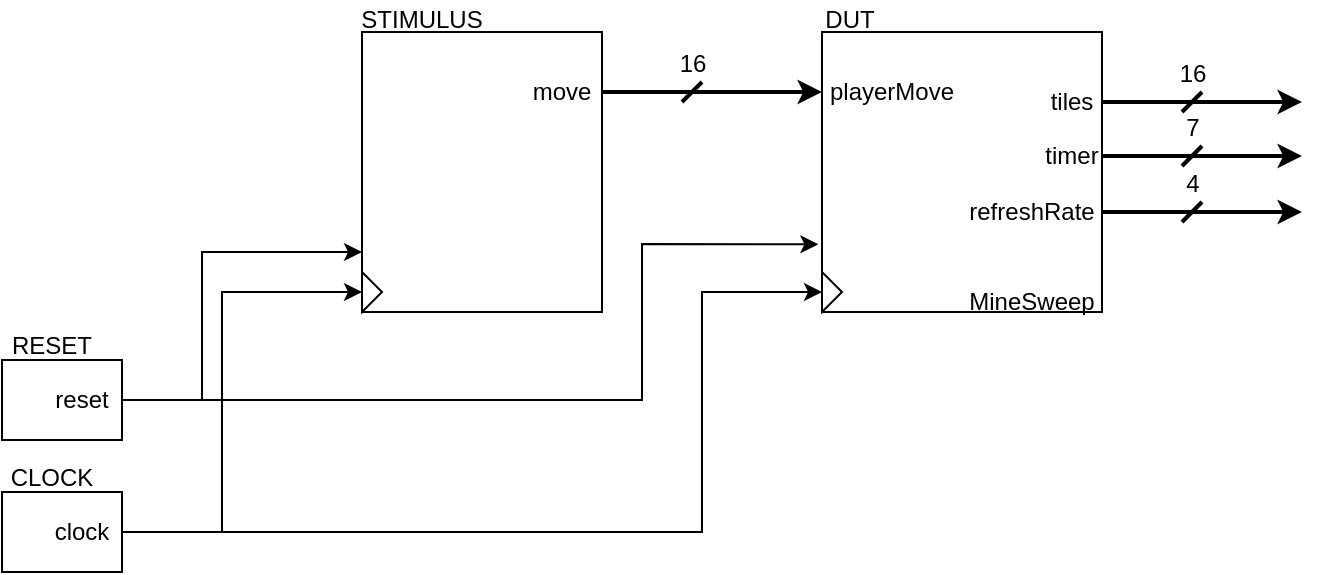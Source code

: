 <mxfile>
    <diagram id="NEm1ySskwOPiRhlZ9esV" name="Page-1">
        <mxGraphModel dx="1551" dy="1113" grid="1" gridSize="10" guides="1" tooltips="1" connect="1" arrows="1" fold="1" page="1" pageScale="1" pageWidth="1169" pageHeight="827" math="0" shadow="0">
            <root>
                <mxCell id="0"/>
                <mxCell id="1" parent="0"/>
                <mxCell id="2" value="" style="externalPins=0;recursiveResize=0;shadow=0;dashed=0;align=center;html=1;strokeWidth=1;shape=mxgraph.rtl.abstract.entity;container=1;collapsible=0;kind=sequential;drawPins=0;left=3;right=2;bottom=0;top=0;" vertex="1" parent="1">
                    <mxGeometry x="670" y="287" width="140" height="140" as="geometry"/>
                </mxCell>
                <mxCell id="11" value="playerMove" style="text;html=1;strokeColor=none;fillColor=none;align=center;verticalAlign=middle;whiteSpace=wrap;rounded=0;" vertex="1" parent="2">
                    <mxGeometry y="20" width="70" height="20" as="geometry"/>
                </mxCell>
                <mxCell id="15" value="" style="triangle;whiteSpace=wrap;html=1;" vertex="1" parent="2">
                    <mxGeometry y="120" width="10" height="20" as="geometry"/>
                </mxCell>
                <mxCell id="24" value="tiles" style="text;html=1;strokeColor=none;fillColor=none;align=center;verticalAlign=middle;whiteSpace=wrap;rounded=0;" vertex="1" parent="2">
                    <mxGeometry x="110" y="30" width="30" height="10" as="geometry"/>
                </mxCell>
                <mxCell id="23" value="timer" style="text;html=1;strokeColor=none;fillColor=none;align=center;verticalAlign=middle;whiteSpace=wrap;rounded=0;" vertex="1" parent="2">
                    <mxGeometry x="110" y="52" width="30" height="20" as="geometry"/>
                </mxCell>
                <mxCell id="25" value="refreshRate" style="text;html=1;strokeColor=none;fillColor=none;align=center;verticalAlign=middle;whiteSpace=wrap;rounded=0;" vertex="1" parent="2">
                    <mxGeometry x="70" y="80" width="70" height="20" as="geometry"/>
                </mxCell>
                <mxCell id="35" value="DUT" style="text;html=1;strokeColor=none;fillColor=none;align=center;verticalAlign=middle;whiteSpace=wrap;rounded=0;strokeWidth=2;" vertex="1" parent="2">
                    <mxGeometry x="-6" y="-16" width="40" height="20" as="geometry"/>
                </mxCell>
                <mxCell id="36" value="MineSweep" style="text;html=1;strokeColor=none;fillColor=none;align=center;verticalAlign=middle;whiteSpace=wrap;rounded=0;strokeWidth=2;" vertex="1" parent="2">
                    <mxGeometry x="70" y="130" width="70" height="10" as="geometry"/>
                </mxCell>
                <mxCell id="3" value="" style="externalPins=0;recursiveResize=0;shadow=0;dashed=0;align=center;html=1;strokeWidth=1;shape=mxgraph.rtl.abstract.entity;container=1;collapsible=0;kind=sequential;drawPins=0;left=3;right=2;bottom=0;top=0;" vertex="1" parent="1">
                    <mxGeometry x="440" y="287" width="120" height="140" as="geometry"/>
                </mxCell>
                <mxCell id="14" value="" style="triangle;whiteSpace=wrap;html=1;" vertex="1" parent="3">
                    <mxGeometry y="120" width="10" height="20" as="geometry"/>
                </mxCell>
                <mxCell id="38" value="move" style="text;html=1;strokeColor=none;fillColor=none;align=center;verticalAlign=middle;whiteSpace=wrap;rounded=0;strokeWidth=2;" vertex="1" parent="3">
                    <mxGeometry x="80" y="26" width="40" height="8" as="geometry"/>
                </mxCell>
                <mxCell id="19" style="edgeStyle=none;rounded=0;html=1;exitX=0;exitY=0;exitDx=60;exitDy=20;exitPerimeter=0;entryX=0;entryY=0.786;entryDx=0;entryDy=0;entryPerimeter=0;" edge="1" parent="1" source="4" target="3">
                    <mxGeometry relative="1" as="geometry">
                        <Array as="points">
                            <mxPoint x="360" y="471"/>
                            <mxPoint x="360" y="397"/>
                        </Array>
                    </mxGeometry>
                </mxCell>
                <mxCell id="20" style="edgeStyle=none;rounded=0;html=1;exitX=0;exitY=0;exitDx=60;exitDy=20;exitPerimeter=0;entryX=-0.013;entryY=0.758;entryDx=0;entryDy=0;entryPerimeter=0;" edge="1" parent="1" source="4" target="2">
                    <mxGeometry relative="1" as="geometry">
                        <Array as="points">
                            <mxPoint x="580" y="471"/>
                            <mxPoint x="580" y="393"/>
                        </Array>
                    </mxGeometry>
                </mxCell>
                <mxCell id="4" value="" style="externalPins=0;recursiveResize=0;shadow=0;dashed=0;align=center;html=1;strokeWidth=1;shape=mxgraph.rtl.abstract.entity;container=1;collapsible=0;kind=sequential;drawPins=0;left=3;right=2;bottom=0;top=0;" vertex="1" parent="1">
                    <mxGeometry x="260" y="451" width="60" height="40" as="geometry"/>
                </mxCell>
                <mxCell id="21" value="reset" style="text;html=1;strokeColor=none;fillColor=none;align=center;verticalAlign=middle;whiteSpace=wrap;rounded=0;" vertex="1" parent="4">
                    <mxGeometry x="20" y="15" width="40" height="10" as="geometry"/>
                </mxCell>
                <mxCell id="16" style="edgeStyle=none;html=1;exitX=0;exitY=0;exitDx=60;exitDy=20;exitPerimeter=0;entryX=0;entryY=0.5;entryDx=0;entryDy=0;rounded=0;" edge="1" parent="1" source="6" target="14">
                    <mxGeometry relative="1" as="geometry">
                        <Array as="points">
                            <mxPoint x="370" y="537"/>
                            <mxPoint x="370" y="417"/>
                        </Array>
                    </mxGeometry>
                </mxCell>
                <mxCell id="17" style="edgeStyle=none;html=1;exitX=0;exitY=0;exitDx=60;exitDy=20;exitPerimeter=0;entryX=0;entryY=0.5;entryDx=0;entryDy=0;rounded=0;" edge="1" parent="1" source="6" target="15">
                    <mxGeometry relative="1" as="geometry">
                        <Array as="points">
                            <mxPoint x="610" y="537"/>
                            <mxPoint x="610" y="417"/>
                        </Array>
                    </mxGeometry>
                </mxCell>
                <mxCell id="6" value="" style="externalPins=0;recursiveResize=0;shadow=0;dashed=0;align=center;html=1;strokeWidth=1;shape=mxgraph.rtl.abstract.entity;container=1;collapsible=0;kind=sequential;drawPins=0;left=3;right=2;bottom=0;top=0;" vertex="1" parent="1">
                    <mxGeometry x="260" y="517" width="60" height="40" as="geometry"/>
                </mxCell>
                <mxCell id="22" value="clock" style="text;html=1;strokeColor=none;fillColor=none;align=center;verticalAlign=middle;whiteSpace=wrap;rounded=0;" vertex="1" parent="6">
                    <mxGeometry x="20" y="15" width="40" height="10" as="geometry"/>
                </mxCell>
                <mxCell id="7" value="" style="endArrow=classic;html=1;entryX=0;entryY=0.5;entryDx=0;entryDy=0;strokeWidth=2;" edge="1" parent="1" target="11">
                    <mxGeometry width="50" height="50" relative="1" as="geometry">
                        <mxPoint x="560" y="317" as="sourcePoint"/>
                        <mxPoint x="710" y="377" as="targetPoint"/>
                    </mxGeometry>
                </mxCell>
                <mxCell id="12" value="CLOCK" style="text;html=1;strokeColor=none;fillColor=none;align=center;verticalAlign=middle;whiteSpace=wrap;rounded=0;" vertex="1" parent="1">
                    <mxGeometry x="260" y="495" width="50" height="30" as="geometry"/>
                </mxCell>
                <mxCell id="18" value="RESET" style="text;html=1;strokeColor=none;fillColor=none;align=center;verticalAlign=middle;whiteSpace=wrap;rounded=0;" vertex="1" parent="1">
                    <mxGeometry x="260" y="434" width="50" height="20" as="geometry"/>
                </mxCell>
                <mxCell id="26" value="" style="endArrow=classic;html=1;rounded=0;exitX=1;exitY=0.5;exitDx=0;exitDy=0;strokeWidth=2;" edge="1" parent="1" source="24">
                    <mxGeometry width="50" height="50" relative="1" as="geometry">
                        <mxPoint x="830" y="377" as="sourcePoint"/>
                        <mxPoint x="910" y="322" as="targetPoint"/>
                    </mxGeometry>
                </mxCell>
                <mxCell id="27" value="" style="endArrow=classic;html=1;rounded=0;exitX=1;exitY=0.5;exitDx=0;exitDy=0;strokeWidth=2;" edge="1" parent="1" source="23">
                    <mxGeometry width="50" height="50" relative="1" as="geometry">
                        <mxPoint x="830" y="347.0" as="sourcePoint"/>
                        <mxPoint x="910" y="349" as="targetPoint"/>
                    </mxGeometry>
                </mxCell>
                <mxCell id="28" value="" style="endArrow=classic;html=1;rounded=0;exitX=1;exitY=0.5;exitDx=0;exitDy=0;strokeWidth=2;" edge="1" parent="1" source="25">
                    <mxGeometry width="50" height="50" relative="1" as="geometry">
                        <mxPoint x="820" y="377.0" as="sourcePoint"/>
                        <mxPoint x="910" y="377" as="targetPoint"/>
                    </mxGeometry>
                </mxCell>
                <mxCell id="29" value="4" style="verticalLabelPosition=top;shadow=0;dashed=0;align=center;html=1;verticalAlign=bottom;shape=mxgraph.electrical.transmission.bus_width;pointerEvents=1;strokeWidth=2;labelPosition=center;" vertex="1" parent="1">
                    <mxGeometry x="850" y="372" width="10" height="10" as="geometry"/>
                </mxCell>
                <mxCell id="30" value="16" style="verticalLabelPosition=top;shadow=0;dashed=0;align=center;html=1;verticalAlign=bottom;shape=mxgraph.electrical.transmission.bus_width;pointerEvents=1;strokeWidth=2;labelPosition=center;" vertex="1" parent="1">
                    <mxGeometry x="600" y="312" width="10" height="10" as="geometry"/>
                </mxCell>
                <mxCell id="31" value="7" style="verticalLabelPosition=top;shadow=0;dashed=0;align=center;html=1;verticalAlign=bottom;shape=mxgraph.electrical.transmission.bus_width;pointerEvents=1;strokeWidth=2;labelPosition=center;" vertex="1" parent="1">
                    <mxGeometry x="850" y="344" width="10" height="10" as="geometry"/>
                </mxCell>
                <mxCell id="32" value="16" style="verticalLabelPosition=top;shadow=0;dashed=0;align=center;html=1;verticalAlign=bottom;shape=mxgraph.electrical.transmission.bus_width;pointerEvents=1;strokeWidth=2;labelPosition=center;" vertex="1" parent="1">
                    <mxGeometry x="850" y="317" width="10" height="10" as="geometry"/>
                </mxCell>
                <mxCell id="37" value="STIMULUS" style="text;html=1;strokeColor=none;fillColor=none;align=center;verticalAlign=middle;whiteSpace=wrap;rounded=0;strokeWidth=2;" vertex="1" parent="1">
                    <mxGeometry x="440" y="276" width="60" height="10" as="geometry"/>
                </mxCell>
            </root>
        </mxGraphModel>
    </diagram>
</mxfile>